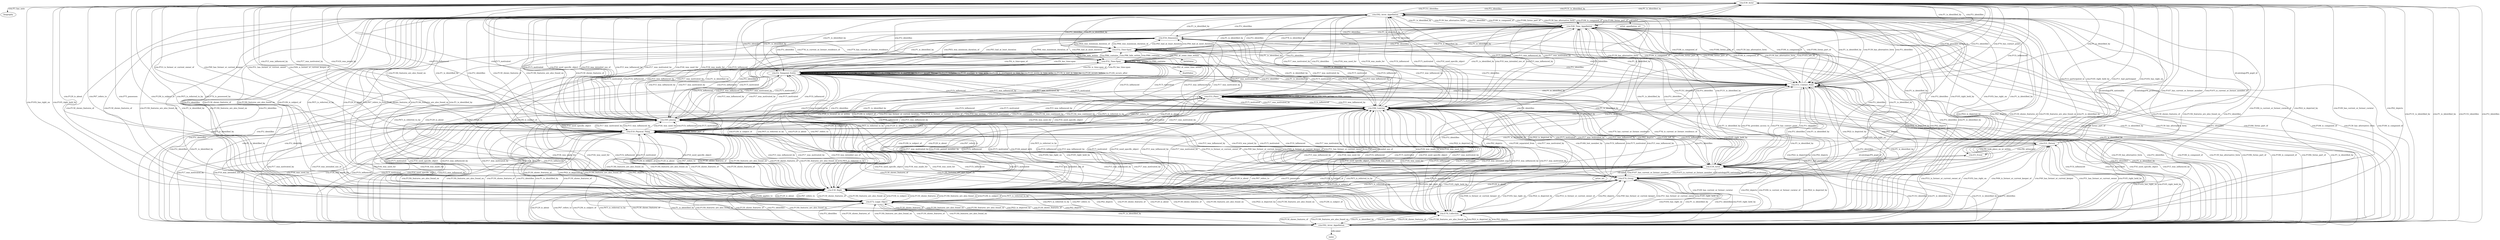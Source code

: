 digraph {
  biography [type=attribute_name,label=biography]
  "crm:E39_Actor1" [type=class_uri,label="crm:E39_Actor"]
  artist_uri [type=attribute_name,label=artist_uri]
  "crm:E39_Actor2" [type=class_uri,label="crm:E39_Actor"]
  birthValue [type=attribute_name,label=birthValue]
  "crm:E52_Time-Span1" [type=class_uri,label="crm:E52_Time-Span"]
  deathValue [type=attribute_name,label=deathValue]
  "crm:E52_Time-Span2" [type=class_uri,label="crm:E52_Time-Span"]
  artist_appellation_uri [type=attribute_name,label=artist_appellation_uri]
  "crm:E82_Actor_Appellation1" [type=class_uri,label="crm:E82_Actor_Appellation"]
  name [type=attribute_name,label=name]
  "crm:E82_Actor_Appellation2" [type=class_uri,label="crm:E82_Actor_Appellation"]
  "crm:E78_Collection" [type=class_uri,label="crm:E78_Collection"]
  "crm:E30_Right" [type=class_uri,label="crm:E30_Right"]
  "crm:E72_Legal_Object" [type=class_uri,label="crm:E72_Legal_Object"]
  "crm:E74_Group" [type=class_uri,label="crm:E74_Group"]
  "crm:E18_Physical_Thing" [type=class_uri,label="crm:E18_Physical_Thing"]
  "crm:E5_Event" [type=class_uri,label="crm:E5_Event"]
  "crm:E53_Place" [type=class_uri,label="crm:E53_Place"]
  "crm:E85_Joining" [type=class_uri,label="crm:E85_Joining"]
  "crm:E86_Leaving" [type=class_uri,label="crm:E86_Leaving"]
  "crm:E51_Contact_Point" [type=class_uri,label="crm:E51_Contact_Point"]
  "crm:E21_Person" [type=class_uri,label="crm:E21_Person"]
  "crm:E2_Temporal_Entity" [type=class_uri,label="crm:E2_Temporal_Entity"]
  "crm:E54_Dimension" [type=class_uri,label="crm:E54_Dimension"]
  "crm:E49_Time_Appellation" [type=class_uri,label="crm:E49_Time_Appellation"]
  "crm:E39_Actor1" -> biography [label="crm:P3_has_note",type=st_property_uri]
  "crm:E39_Actor2" -> artist_uri [label="rdf:label",type=st_property_uri]
  "crm:E52_Time-Span1" -> birthValue [label="crm:P82_at_some_time_within",type=st_property_uri]
  "crm:E52_Time-Span2" -> deathValue [label="crm:P82_at_some_time_within",type=st_property_uri]
  "crm:E82_Actor_Appellation1" -> artist_appellation_uri [label="rdf:label",type=st_property_uri]
  "crm:E82_Actor_Appellation2" -> name [label="rdfs:label",type=st_property_uri]
  "crm:E39_Actor1" -> "crm:E82_Actor_Appellation1" [label="crm:P131_is_identified_by",type=direct_property_uri]
  "crm:E39_Actor1" -> "crm:E82_Actor_Appellation2" [label="crm:P131_is_identified_by",type=direct_property_uri]
  "crm:E39_Actor2" -> "crm:E82_Actor_Appellation1" [label="crm:P131_is_identified_by",type=direct_property_uri]
  "crm:E39_Actor2" -> "crm:E82_Actor_Appellation2" [label="crm:P131_is_identified_by",type=direct_property_uri]
  "crm:E82_Actor_Appellation1" -> "crm:E39_Actor1" [label="crm:P131i_identifies",type=direct_property_uri]
  "crm:E82_Actor_Appellation1" -> "crm:E39_Actor2" [label="crm:P131i_identifies",type=direct_property_uri]
  "crm:E82_Actor_Appellation2" -> "crm:E39_Actor1" [label="crm:P131i_identifies",type=direct_property_uri]
  "crm:E82_Actor_Appellation2" -> "crm:E39_Actor2" [label="crm:P131i_identifies",type=direct_property_uri]
  "crm:E39_Actor1" -> "crm:E78_Collection" [label="crm:P109i_is_current_or_former_curator_of",type=direct_property_uri]
  "crm:E39_Actor2" -> "crm:E78_Collection" [label="crm:P109i_is_current_or_former_curator_of",type=direct_property_uri]
  "crm:E78_Collection" -> "crm:E39_Actor1" [label="crm:P109_has_current_or_former_curator",type=direct_property_uri]
  "crm:E78_Collection" -> "crm:E39_Actor2" [label="crm:P109_has_current_or_former_curator",type=direct_property_uri]
  "crm:E39_Actor1" -> "crm:E30_Right" [label="crm:P75_possesses",type=direct_property_uri]
  "crm:E39_Actor2" -> "crm:E30_Right" [label="crm:P75_possesses",type=direct_property_uri]
  "crm:E30_Right" -> "crm:E39_Actor1" [label="crm:P75i_is_possessed_by",type=direct_property_uri]
  "crm:E30_Right" -> "crm:E39_Actor2" [label="crm:P75i_is_possessed_by",type=direct_property_uri]
  "crm:E39_Actor1" -> "crm:E72_Legal_Object" [label="crm:P105i_has_right_on",type=direct_property_uri]
  "crm:E39_Actor2" -> "crm:E72_Legal_Object" [label="crm:P105i_has_right_on",type=direct_property_uri]
  "crm:E72_Legal_Object" -> "crm:E39_Actor1" [label="crm:P105_right_held_by",type=direct_property_uri]
  "crm:E72_Legal_Object" -> "crm:E39_Actor2" [label="crm:P105_right_held_by",type=direct_property_uri]
  "crm:E39_Actor1" -> "crm:E74_Group" [label="crm:P107i_is_current_or_former_member_of",type=direct_property_uri]
  "crm:E39_Actor2" -> "crm:E74_Group" [label="crm:P107i_is_current_or_former_member_of",type=direct_property_uri]
  "crm:E39_Actor1" -> "crm:E74_Group" [label="id:ontology/PX_nationality",type=direct_property_uri]
  "crm:E39_Actor2" -> "crm:E74_Group" [label="id:ontology/PX_nationality",type=direct_property_uri]
  "crm:E39_Actor1" -> "crm:E74_Group" [label="id:ontology/PX_profession",type=direct_property_uri]
  "crm:E39_Actor2" -> "crm:E74_Group" [label="id:ontology/PX_profession",type=direct_property_uri]
  "crm:E74_Group" -> "crm:E39_Actor1" [label="crm:P107_has_current_or_former_member",type=direct_property_uri]
  "crm:E74_Group" -> "crm:E39_Actor2" [label="crm:P107_has_current_or_former_member",type=direct_property_uri]
  "crm:E39_Actor1" -> "crm:E18_Physical_Thing" [label="crm:P49i_is_former_or_current_keeper_of",type=direct_property_uri]
  "crm:E39_Actor2" -> "crm:E18_Physical_Thing" [label="crm:P49i_is_former_or_current_keeper_of",type=direct_property_uri]
  "crm:E39_Actor1" -> "crm:E18_Physical_Thing" [label="crm:P51i_is_former_or_current_owner_of",type=direct_property_uri]
  "crm:E39_Actor2" -> "crm:E18_Physical_Thing" [label="crm:P51i_is_former_or_current_owner_of",type=direct_property_uri]
  "crm:E18_Physical_Thing" -> "crm:E39_Actor1" [label="crm:P49_has_former_or_current_keeper",type=direct_property_uri]
  "crm:E18_Physical_Thing" -> "crm:E39_Actor2" [label="crm:P49_has_former_or_current_keeper",type=direct_property_uri]
  "crm:E18_Physical_Thing" -> "crm:E39_Actor1" [label="crm:P51_has_former_or_current_owner",type=direct_property_uri]
  "crm:E18_Physical_Thing" -> "crm:E39_Actor2" [label="crm:P51_has_former_or_current_owner",type=direct_property_uri]
  "crm:E39_Actor1" -> "crm:E5_Event" [label="crm:P11i_participated_in",type=direct_property_uri]
  "crm:E39_Actor2" -> "crm:E5_Event" [label="crm:P11i_participated_in",type=direct_property_uri]
  "crm:E5_Event" -> "crm:E39_Actor1" [label="crm:P11_had_participant",type=direct_property_uri]
  "crm:E5_Event" -> "crm:E39_Actor2" [label="crm:P11_had_participant",type=direct_property_uri]
  "crm:E39_Actor1" -> "crm:E53_Place" [label="crm:P74_has_current_or_former_residence",type=direct_property_uri]
  "crm:E39_Actor2" -> "crm:E53_Place" [label="crm:P74_has_current_or_former_residence",type=direct_property_uri]
  "crm:E53_Place" -> "crm:E39_Actor1" [label="crm:P74i_is_current_or_former_residence_of",type=direct_property_uri]
  "crm:E53_Place" -> "crm:E39_Actor2" [label="crm:P74i_is_current_or_former_residence_of",type=direct_property_uri]
  "crm:E39_Actor1" -> "crm:E85_Joining" [label="crm:P143i_was_joined_by",type=direct_property_uri]
  "crm:E39_Actor2" -> "crm:E85_Joining" [label="crm:P143i_was_joined_by",type=direct_property_uri]
  "crm:E39_Actor1" -> "crm:E86_Leaving" [label="crm:P145i_left_by",type=direct_property_uri]
  "crm:E39_Actor2" -> "crm:E86_Leaving" [label="crm:P145i_left_by",type=direct_property_uri]
  "crm:E39_Actor1" -> "crm:E51_Contact_Point" [label="crm:P76_has_contact_point",type=direct_property_uri]
  "crm:E39_Actor2" -> "crm:E51_Contact_Point" [label="crm:P76_has_contact_point",type=direct_property_uri]
  "crm:E51_Contact_Point" -> "crm:E39_Actor1" [label="crm:P76i_provides_access_to",type=direct_property_uri]
  "crm:E51_Contact_Point" -> "crm:E39_Actor2" [label="crm:P76i_provides_access_to",type=direct_property_uri]
  "crm:E21_Person" -> "crm:E39_Actor1" [label="id:ontology/PX_pupil_of",type=direct_property_uri]
  "crm:E21_Person" -> "crm:E39_Actor2" [label="id:ontology/PX_pupil_of",type=direct_property_uri]
  "crm:E52_Time-Span1" -> "crm:E52_Time-Span1" [label="crm:P86_falls_within",type=direct_property_uri]
  "crm:E52_Time-Span1" -> "crm:E52_Time-Span2" [label="crm:P86_falls_within",type=direct_property_uri]
  "crm:E52_Time-Span2" -> "crm:E52_Time-Span1" [label="crm:P86_falls_within",type=direct_property_uri]
  "crm:E52_Time-Span2" -> "crm:E52_Time-Span2" [label="crm:P86_falls_within",type=direct_property_uri]
  "crm:E52_Time-Span1" -> "crm:E52_Time-Span1" [label="crm:P86i_contains",type=direct_property_uri]
  "crm:E52_Time-Span1" -> "crm:E52_Time-Span2" [label="crm:P86i_contains",type=direct_property_uri]
  "crm:E52_Time-Span2" -> "crm:E52_Time-Span1" [label="crm:P86i_contains",type=direct_property_uri]
  "crm:E52_Time-Span2" -> "crm:E52_Time-Span2" [label="crm:P86i_contains",type=direct_property_uri]
  "crm:E52_Time-Span1" -> "crm:E2_Temporal_Entity" [label="crm:P4i_is_time-span_of",type=direct_property_uri]
  "crm:E52_Time-Span2" -> "crm:E2_Temporal_Entity" [label="crm:P4i_is_time-span_of",type=direct_property_uri]
  "crm:E2_Temporal_Entity" -> "crm:E52_Time-Span1" [label="crm:P4_has_time-span",type=direct_property_uri]
  "crm:E2_Temporal_Entity" -> "crm:E52_Time-Span2" [label="crm:P4_has_time-span",type=direct_property_uri]
  "crm:E52_Time-Span1" -> "crm:E54_Dimension" [label="crm:P83_had_at_least_duration",type=direct_property_uri]
  "crm:E52_Time-Span2" -> "crm:E54_Dimension" [label="crm:P83_had_at_least_duration",type=direct_property_uri]
  "crm:E52_Time-Span1" -> "crm:E54_Dimension" [label="crm:P84_had_at_most_duration",type=direct_property_uri]
  "crm:E52_Time-Span2" -> "crm:E54_Dimension" [label="crm:P84_had_at_most_duration",type=direct_property_uri]
  "crm:E54_Dimension" -> "crm:E52_Time-Span1" [label="crm:P83i_was_minimum_duration_of",type=direct_property_uri]
  "crm:E54_Dimension" -> "crm:E52_Time-Span2" [label="crm:P83i_was_minimum_duration_of",type=direct_property_uri]
  "crm:E54_Dimension" -> "crm:E52_Time-Span1" [label="crm:P84i_was_maximum_duration_of",type=direct_property_uri]
  "crm:E54_Dimension" -> "crm:E52_Time-Span2" [label="crm:P84i_was_maximum_duration_of",type=direct_property_uri]
  "crm:E52_Time-Span1" -> "crm:E49_Time_Appellation" [label="crm:P78_is_identified_by",type=direct_property_uri]
  "crm:E52_Time-Span2" -> "crm:E49_Time_Appellation" [label="crm:P78_is_identified_by",type=direct_property_uri]
  "crm:E49_Time_Appellation" -> "crm:E52_Time-Span1" [label="crm:P78i_identifies",type=direct_property_uri]
  "crm:E49_Time_Appellation" -> "crm:E52_Time-Span2" [label="crm:P78i_identifies",type=direct_property_uri]
  "crm:E30_Right" -> "crm:E72_Legal_Object" [label="crm:P104i_applies_to",type=direct_property_uri]
  "crm:E72_Legal_Object" -> "crm:E30_Right" [label="crm:P104_is_subject_to",type=direct_property_uri]
  "crm:E74_Group" -> "crm:E85_Joining" [label="crm:P144i_gained_member_by",type=direct_property_uri]
  "crm:E85_Joining" -> "crm:E74_Group" [label="crm:P144_joined_with",type=direct_property_uri]
  "crm:E74_Group" -> "crm:E86_Leaving" [label="crm:P146i_lost_member_by",type=direct_property_uri]
  "crm:E86_Leaving" -> "crm:E74_Group" [label="crm:P146_separated_from",type=direct_property_uri]
  "crm:E18_Physical_Thing" -> "crm:E18_Physical_Thing" [label="crm:P46_is_composed_of",type=direct_property_uri]
  "crm:E18_Physical_Thing" -> "crm:E18_Physical_Thing" [label="crm:P46i_forms_part_of",type=direct_property_uri]
  "crm:E18_Physical_Thing" -> "crm:E53_Place" [label="crm:P53_has_former_or_current_location",type=direct_property_uri]
  "crm:E18_Physical_Thing" -> "crm:E53_Place" [label="crm:P59_has_section",type=direct_property_uri]
  "crm:E53_Place" -> "crm:E18_Physical_Thing" [label="crm:P53i_is_former_or_current_location_of",type=direct_property_uri]
  "crm:E53_Place" -> "crm:E18_Physical_Thing" [label="crm:P59i_is_located_on_or_within",type=direct_property_uri]
  "crm:E53_Place" -> "crm:E53_Place" [label="crm:P121_overlaps_with",type=direct_property_uri]
  "crm:E53_Place" -> "crm:E53_Place" [label="crm:P122_borders_with",type=direct_property_uri]
  "crm:E53_Place" -> "crm:E53_Place" [label="crm:P88_consists_of",type=direct_property_uri]
  "crm:E53_Place" -> "crm:E53_Place" [label="crm:P88i_forms_part_of",type=direct_property_uri]
  "crm:E53_Place" -> "crm:E53_Place" [label="crm:P89_falls_within",type=direct_property_uri]
  "crm:E53_Place" -> "crm:E53_Place" [label="crm:P89i_contains",type=direct_property_uri]
  "crm:E2_Temporal_Entity" -> "crm:E2_Temporal_Entity" [label="crm:P115i_is_finished_by",type=direct_property_uri]
  "crm:E2_Temporal_Entity" -> "crm:E2_Temporal_Entity" [label="crm:P114_is_equal_in_time_to",type=direct_property_uri]
  "crm:E2_Temporal_Entity" -> "crm:E2_Temporal_Entity" [label="crm:P115_finishes",type=direct_property_uri]
  "crm:E2_Temporal_Entity" -> "crm:E2_Temporal_Entity" [label="crm:P116_starts",type=direct_property_uri]
  "crm:E2_Temporal_Entity" -> "crm:E2_Temporal_Entity" [label="crm:P116i_is_started_by",type=direct_property_uri]
  "crm:E2_Temporal_Entity" -> "crm:E2_Temporal_Entity" [label="crm:P117_occurs_during",type=direct_property_uri]
  "crm:E2_Temporal_Entity" -> "crm:E2_Temporal_Entity" [label="crm:P117i_includes",type=direct_property_uri]
  "crm:E2_Temporal_Entity" -> "crm:E2_Temporal_Entity" [label="crm:P118_overlaps_in_time_with",type=direct_property_uri]
  "crm:E2_Temporal_Entity" -> "crm:E2_Temporal_Entity" [label="crm:P118i_is_overlapped_in_time_by",type=direct_property_uri]
  "crm:E2_Temporal_Entity" -> "crm:E2_Temporal_Entity" [label="crm:P119_meets_in_time_with",type=direct_property_uri]
  "crm:E2_Temporal_Entity" -> "crm:E2_Temporal_Entity" [label="crm:P119i_is_met_in_time_by",type=direct_property_uri]
  "crm:E2_Temporal_Entity" -> "crm:E2_Temporal_Entity" [label="crm:P120_occurs_before",type=direct_property_uri]
  "crm:E2_Temporal_Entity" -> "crm:E2_Temporal_Entity" [label="crm:P120i_occurs_after",type=direct_property_uri]
  "crm:E39_Actor1" -> "crm:E82_Actor_Appellation1" [label="crm:P1_is_identified_by",type=inherited]
  "crm:E39_Actor1" -> "crm:E82_Actor_Appellation2" [label="crm:P1_is_identified_by",type=inherited]
  "crm:E39_Actor2" -> "crm:E82_Actor_Appellation1" [label="crm:P1_is_identified_by",type=inherited]
  "crm:E39_Actor2" -> "crm:E82_Actor_Appellation2" [label="crm:P1_is_identified_by",type=inherited]
  "crm:E39_Actor1" -> "crm:E78_Collection" [label="crm:P62i_is_depicted_by",type=inherited]
  "crm:E39_Actor2" -> "crm:E78_Collection" [label="crm:P62i_is_depicted_by",type=inherited]
  "crm:E39_Actor1" -> "crm:E30_Right" [label="crm:P129i_is_subject_of",type=inherited]
  "crm:E39_Actor2" -> "crm:E30_Right" [label="crm:P129i_is_subject_of",type=inherited]
  "crm:E39_Actor1" -> "crm:E30_Right" [label="crm:P67i_is_referred_to_by",type=inherited]
  "crm:E39_Actor2" -> "crm:E30_Right" [label="crm:P67i_is_referred_to_by",type=inherited]
  "crm:E39_Actor1" -> "crm:E85_Joining" [label="crm:P15i_influenced",type=inherited]
  "crm:E39_Actor2" -> "crm:E85_Joining" [label="crm:P15i_influenced",type=inherited]
  "crm:E39_Actor1" -> "crm:E85_Joining" [label="crm:P17i_motivated",type=inherited]
  "crm:E39_Actor2" -> "crm:E85_Joining" [label="crm:P17i_motivated",type=inherited]
  "crm:E39_Actor1" -> "crm:E86_Leaving" [label="crm:P15i_influenced",type=inherited]
  "crm:E39_Actor2" -> "crm:E86_Leaving" [label="crm:P15i_influenced",type=inherited]
  "crm:E39_Actor1" -> "crm:E86_Leaving" [label="crm:P17i_motivated",type=inherited]
  "crm:E39_Actor2" -> "crm:E86_Leaving" [label="crm:P17i_motivated",type=inherited]
  "crm:E39_Actor1" -> "crm:E51_Contact_Point" [label="crm:P1_is_identified_by",type=inherited]
  "crm:E39_Actor2" -> "crm:E51_Contact_Point" [label="crm:P1_is_identified_by",type=inherited]
  "crm:E39_Actor1" -> "crm:E49_Time_Appellation" [label="crm:P1_is_identified_by",type=inherited]
  "crm:E39_Actor2" -> "crm:E49_Time_Appellation" [label="crm:P1_is_identified_by",type=inherited]
  "crm:E52_Time-Span1" -> "crm:E82_Actor_Appellation1" [label="crm:P1_is_identified_by",type=inherited]
  "crm:E52_Time-Span1" -> "crm:E82_Actor_Appellation2" [label="crm:P1_is_identified_by",type=inherited]
  "crm:E52_Time-Span2" -> "crm:E82_Actor_Appellation1" [label="crm:P1_is_identified_by",type=inherited]
  "crm:E52_Time-Span2" -> "crm:E82_Actor_Appellation2" [label="crm:P1_is_identified_by",type=inherited]
  "crm:E52_Time-Span1" -> "crm:E78_Collection" [label="crm:P62i_is_depicted_by",type=inherited]
  "crm:E52_Time-Span2" -> "crm:E78_Collection" [label="crm:P62i_is_depicted_by",type=inherited]
  "crm:E52_Time-Span1" -> "crm:E30_Right" [label="crm:P129i_is_subject_of",type=inherited]
  "crm:E52_Time-Span2" -> "crm:E30_Right" [label="crm:P129i_is_subject_of",type=inherited]
  "crm:E52_Time-Span1" -> "crm:E30_Right" [label="crm:P67i_is_referred_to_by",type=inherited]
  "crm:E52_Time-Span2" -> "crm:E30_Right" [label="crm:P67i_is_referred_to_by",type=inherited]
  "crm:E52_Time-Span1" -> "crm:E85_Joining" [label="crm:P15i_influenced",type=inherited]
  "crm:E52_Time-Span2" -> "crm:E85_Joining" [label="crm:P15i_influenced",type=inherited]
  "crm:E52_Time-Span1" -> "crm:E85_Joining" [label="crm:P17i_motivated",type=inherited]
  "crm:E52_Time-Span2" -> "crm:E85_Joining" [label="crm:P17i_motivated",type=inherited]
  "crm:E52_Time-Span1" -> "crm:E86_Leaving" [label="crm:P15i_influenced",type=inherited]
  "crm:E52_Time-Span2" -> "crm:E86_Leaving" [label="crm:P15i_influenced",type=inherited]
  "crm:E52_Time-Span1" -> "crm:E86_Leaving" [label="crm:P17i_motivated",type=inherited]
  "crm:E52_Time-Span2" -> "crm:E86_Leaving" [label="crm:P17i_motivated",type=inherited]
  "crm:E52_Time-Span1" -> "crm:E51_Contact_Point" [label="crm:P1_is_identified_by",type=inherited]
  "crm:E52_Time-Span2" -> "crm:E51_Contact_Point" [label="crm:P1_is_identified_by",type=inherited]
  "crm:E52_Time-Span1" -> "crm:E49_Time_Appellation" [label="crm:P1_is_identified_by",type=inherited]
  "crm:E52_Time-Span2" -> "crm:E49_Time_Appellation" [label="crm:P1_is_identified_by",type=inherited]
  "crm:E82_Actor_Appellation1" -> "crm:E39_Actor1" [label="crm:P1i_identifies",type=inherited]
  "crm:E82_Actor_Appellation1" -> "crm:E39_Actor2" [label="crm:P1i_identifies",type=inherited]
  "crm:E82_Actor_Appellation2" -> "crm:E39_Actor1" [label="crm:P1i_identifies",type=inherited]
  "crm:E82_Actor_Appellation2" -> "crm:E39_Actor2" [label="crm:P1i_identifies",type=inherited]
  "crm:E82_Actor_Appellation1" -> "crm:E52_Time-Span1" [label="crm:P1i_identifies",type=inherited]
  "crm:E82_Actor_Appellation1" -> "crm:E52_Time-Span2" [label="crm:P1i_identifies",type=inherited]
  "crm:E82_Actor_Appellation2" -> "crm:E52_Time-Span1" [label="crm:P1i_identifies",type=inherited]
  "crm:E82_Actor_Appellation2" -> "crm:E52_Time-Span2" [label="crm:P1i_identifies",type=inherited]
  "crm:E82_Actor_Appellation1" -> "crm:E78_Collection" [label="crm:P1i_identifies",type=inherited]
  "crm:E82_Actor_Appellation2" -> "crm:E78_Collection" [label="crm:P1i_identifies",type=inherited]
  "crm:E82_Actor_Appellation1" -> "crm:E78_Collection" [label="crm:P130_shows_features_of",type=inherited]
  "crm:E82_Actor_Appellation2" -> "crm:E78_Collection" [label="crm:P130_shows_features_of",type=inherited]
  "crm:E82_Actor_Appellation1" -> "crm:E78_Collection" [label="crm:P130i_features_are_also_found_on",type=inherited]
  "crm:E82_Actor_Appellation2" -> "crm:E78_Collection" [label="crm:P130i_features_are_also_found_on",type=inherited]
  "crm:E82_Actor_Appellation1" -> "crm:E78_Collection" [label="crm:P62i_is_depicted_by",type=inherited]
  "crm:E82_Actor_Appellation2" -> "crm:E78_Collection" [label="crm:P62i_is_depicted_by",type=inherited]
  "crm:E82_Actor_Appellation1" -> "crm:E30_Right" [label="crm:P1i_identifies",type=inherited]
  "crm:E82_Actor_Appellation2" -> "crm:E30_Right" [label="crm:P1i_identifies",type=inherited]
  "crm:E82_Actor_Appellation1" -> "crm:E30_Right" [label="crm:P130_shows_features_of",type=inherited]
  "crm:E82_Actor_Appellation2" -> "crm:E30_Right" [label="crm:P130_shows_features_of",type=inherited]
  "crm:E82_Actor_Appellation1" -> "crm:E30_Right" [label="crm:P130i_features_are_also_found_on",type=inherited]
  "crm:E82_Actor_Appellation2" -> "crm:E30_Right" [label="crm:P130i_features_are_also_found_on",type=inherited]
  "crm:E82_Actor_Appellation1" -> "crm:E30_Right" [label="crm:P129i_is_subject_of",type=inherited]
  "crm:E82_Actor_Appellation2" -> "crm:E30_Right" [label="crm:P129i_is_subject_of",type=inherited]
  "crm:E82_Actor_Appellation1" -> "crm:E30_Right" [label="crm:P67i_is_referred_to_by",type=inherited]
  "crm:E82_Actor_Appellation2" -> "crm:E30_Right" [label="crm:P67i_is_referred_to_by",type=inherited]
  "crm:E82_Actor_Appellation1" -> "crm:E72_Legal_Object" [label="crm:P1i_identifies",type=inherited]
  "crm:E82_Actor_Appellation2" -> "crm:E72_Legal_Object" [label="crm:P1i_identifies",type=inherited]
  "crm:E82_Actor_Appellation1" -> "crm:E72_Legal_Object" [label="crm:P130_shows_features_of",type=inherited]
  "crm:E82_Actor_Appellation2" -> "crm:E72_Legal_Object" [label="crm:P130_shows_features_of",type=inherited]
  "crm:E82_Actor_Appellation1" -> "crm:E72_Legal_Object" [label="crm:P130i_features_are_also_found_on",type=inherited]
  "crm:E82_Actor_Appellation2" -> "crm:E72_Legal_Object" [label="crm:P130i_features_are_also_found_on",type=inherited]
  "crm:E82_Actor_Appellation1" -> "crm:E74_Group" [label="crm:P1i_identifies",type=inherited]
  "crm:E82_Actor_Appellation2" -> "crm:E74_Group" [label="crm:P1i_identifies",type=inherited]
  "crm:E82_Actor_Appellation1" -> "crm:E74_Group" [label="crm:P105_right_held_by",type=inherited]
  "crm:E82_Actor_Appellation2" -> "crm:E74_Group" [label="crm:P105_right_held_by",type=inherited]
  "crm:E82_Actor_Appellation1" -> "crm:E18_Physical_Thing" [label="crm:P1i_identifies",type=inherited]
  "crm:E82_Actor_Appellation2" -> "crm:E18_Physical_Thing" [label="crm:P1i_identifies",type=inherited]
  "crm:E82_Actor_Appellation1" -> "crm:E18_Physical_Thing" [label="crm:P130_shows_features_of",type=inherited]
  "crm:E82_Actor_Appellation2" -> "crm:E18_Physical_Thing" [label="crm:P130_shows_features_of",type=inherited]
  "crm:E82_Actor_Appellation1" -> "crm:E18_Physical_Thing" [label="crm:P130i_features_are_also_found_on",type=inherited]
  "crm:E82_Actor_Appellation2" -> "crm:E18_Physical_Thing" [label="crm:P130i_features_are_also_found_on",type=inherited]
  "crm:E82_Actor_Appellation1" -> "crm:E53_Place" [label="crm:P1i_identifies",type=inherited]
  "crm:E82_Actor_Appellation2" -> "crm:E53_Place" [label="crm:P1i_identifies",type=inherited]
  "crm:E82_Actor_Appellation1" -> "crm:E85_Joining" [label="crm:P16i_was_used_for",type=inherited]
  "crm:E82_Actor_Appellation2" -> "crm:E85_Joining" [label="crm:P16i_was_used_for",type=inherited]
  "crm:E82_Actor_Appellation1" -> "crm:E85_Joining" [label="crm:P19i_was_made_for",type=inherited]
  "crm:E82_Actor_Appellation2" -> "crm:E85_Joining" [label="crm:P19i_was_made_for",type=inherited]
  "crm:E82_Actor_Appellation1" -> "crm:E85_Joining" [label="crm:P15i_influenced",type=inherited]
  "crm:E82_Actor_Appellation2" -> "crm:E85_Joining" [label="crm:P15i_influenced",type=inherited]
  "crm:E82_Actor_Appellation1" -> "crm:E85_Joining" [label="crm:P17i_motivated",type=inherited]
  "crm:E82_Actor_Appellation2" -> "crm:E85_Joining" [label="crm:P17i_motivated",type=inherited]
  "crm:E82_Actor_Appellation1" -> "crm:E86_Leaving" [label="crm:P16i_was_used_for",type=inherited]
  "crm:E82_Actor_Appellation2" -> "crm:E86_Leaving" [label="crm:P16i_was_used_for",type=inherited]
  "crm:E82_Actor_Appellation1" -> "crm:E86_Leaving" [label="crm:P19i_was_made_for",type=inherited]
  "crm:E82_Actor_Appellation2" -> "crm:E86_Leaving" [label="crm:P19i_was_made_for",type=inherited]
  "crm:E82_Actor_Appellation1" -> "crm:E86_Leaving" [label="crm:P15i_influenced",type=inherited]
  "crm:E82_Actor_Appellation2" -> "crm:E86_Leaving" [label="crm:P15i_influenced",type=inherited]
  "crm:E82_Actor_Appellation1" -> "crm:E86_Leaving" [label="crm:P17i_motivated",type=inherited]
  "crm:E82_Actor_Appellation2" -> "crm:E86_Leaving" [label="crm:P17i_motivated",type=inherited]
  "crm:E82_Actor_Appellation1" -> "crm:E51_Contact_Point" [label="crm:P139_has_alternative_form",type=inherited]
  "crm:E82_Actor_Appellation2" -> "crm:E51_Contact_Point" [label="crm:P139_has_alternative_form",type=inherited]
  "crm:E82_Actor_Appellation1" -> "crm:E51_Contact_Point" [label="crm:P106_is_composed_of",type=inherited]
  "crm:E82_Actor_Appellation2" -> "crm:E51_Contact_Point" [label="crm:P106_is_composed_of",type=inherited]
  "crm:E82_Actor_Appellation1" -> "crm:E51_Contact_Point" [label="crm:P106i_forms_part_of",type=inherited]
  "crm:E82_Actor_Appellation2" -> "crm:E51_Contact_Point" [label="crm:P106i_forms_part_of",type=inherited]
  "crm:E82_Actor_Appellation1" -> "crm:E51_Contact_Point" [label="crm:P1_is_identified_by",type=inherited]
  "crm:E82_Actor_Appellation2" -> "crm:E51_Contact_Point" [label="crm:P1_is_identified_by",type=inherited]
  "crm:E82_Actor_Appellation1" -> "crm:E21_Person" [label="crm:P105_right_held_by",type=inherited]
  "crm:E82_Actor_Appellation2" -> "crm:E21_Person" [label="crm:P105_right_held_by",type=inherited]
  "crm:E82_Actor_Appellation1" -> "crm:E2_Temporal_Entity" [label="crm:P1i_identifies",type=inherited]
  "crm:E82_Actor_Appellation2" -> "crm:E2_Temporal_Entity" [label="crm:P1i_identifies",type=inherited]
  "crm:E82_Actor_Appellation1" -> "crm:E54_Dimension" [label="crm:P1i_identifies",type=inherited]
  "crm:E82_Actor_Appellation2" -> "crm:E54_Dimension" [label="crm:P1i_identifies",type=inherited]
  "crm:E82_Actor_Appellation1" -> "crm:E49_Time_Appellation" [label="crm:P139_has_alternative_form",type=inherited]
  "crm:E82_Actor_Appellation2" -> "crm:E49_Time_Appellation" [label="crm:P139_has_alternative_form",type=inherited]
  "crm:E82_Actor_Appellation1" -> "crm:E49_Time_Appellation" [label="crm:P106_is_composed_of",type=inherited]
  "crm:E82_Actor_Appellation2" -> "crm:E49_Time_Appellation" [label="crm:P106_is_composed_of",type=inherited]
  "crm:E82_Actor_Appellation1" -> "crm:E49_Time_Appellation" [label="crm:P106i_forms_part_of",type=inherited]
  "crm:E82_Actor_Appellation2" -> "crm:E49_Time_Appellation" [label="crm:P106i_forms_part_of",type=inherited]
  "crm:E82_Actor_Appellation1" -> "crm:E49_Time_Appellation" [label="crm:P1_is_identified_by",type=inherited]
  "crm:E82_Actor_Appellation2" -> "crm:E49_Time_Appellation" [label="crm:P1_is_identified_by",type=inherited]
  "crm:E78_Collection" -> "crm:E39_Actor1" [label="crm:P62_depicts",type=inherited]
  "crm:E78_Collection" -> "crm:E39_Actor2" [label="crm:P62_depicts",type=inherited]
  "crm:E78_Collection" -> "crm:E52_Time-Span1" [label="crm:P62_depicts",type=inherited]
  "crm:E78_Collection" -> "crm:E52_Time-Span2" [label="crm:P62_depicts",type=inherited]
  "crm:E78_Collection" -> "crm:E82_Actor_Appellation1" [label="crm:P62_depicts",type=inherited]
  "crm:E78_Collection" -> "crm:E82_Actor_Appellation2" [label="crm:P62_depicts",type=inherited]
  "crm:E78_Collection" -> "crm:E82_Actor_Appellation1" [label="crm:P130_shows_features_of",type=inherited]
  "crm:E78_Collection" -> "crm:E82_Actor_Appellation2" [label="crm:P130_shows_features_of",type=inherited]
  "crm:E78_Collection" -> "crm:E82_Actor_Appellation1" [label="crm:P130i_features_are_also_found_on",type=inherited]
  "crm:E78_Collection" -> "crm:E82_Actor_Appellation2" [label="crm:P130i_features_are_also_found_on",type=inherited]
  "crm:E78_Collection" -> "crm:E82_Actor_Appellation1" [label="crm:P1_is_identified_by",type=inherited]
  "crm:E78_Collection" -> "crm:E82_Actor_Appellation2" [label="crm:P1_is_identified_by",type=inherited]
  "crm:E78_Collection" -> "crm:E30_Right" [label="crm:P62_depicts",type=inherited]
  "crm:E78_Collection" -> "crm:E30_Right" [label="crm:P130_shows_features_of",type=inherited]
  "crm:E78_Collection" -> "crm:E30_Right" [label="crm:P130i_features_are_also_found_on",type=inherited]
  "crm:E78_Collection" -> "crm:E30_Right" [label="crm:P129i_is_subject_of",type=inherited]
  "crm:E78_Collection" -> "crm:E30_Right" [label="crm:P67i_is_referred_to_by",type=inherited]
  "crm:E78_Collection" -> "crm:E72_Legal_Object" [label="crm:P62_depicts",type=inherited]
  "crm:E78_Collection" -> "crm:E72_Legal_Object" [label="crm:P130_shows_features_of",type=inherited]
  "crm:E78_Collection" -> "crm:E72_Legal_Object" [label="crm:P130i_features_are_also_found_on",type=inherited]
  "crm:E78_Collection" -> "crm:E74_Group" [label="crm:P62_depicts",type=inherited]
  "crm:E78_Collection" -> "crm:E74_Group" [label="crm:P49_has_former_or_current_keeper",type=inherited]
  "crm:E78_Collection" -> "crm:E74_Group" [label="crm:P51_has_former_or_current_owner",type=inherited]
  "crm:E78_Collection" -> "crm:E74_Group" [label="crm:P105_right_held_by",type=inherited]
  "crm:E78_Collection" -> "crm:E18_Physical_Thing" [label="crm:P62_depicts",type=inherited]
  "crm:E78_Collection" -> "crm:E18_Physical_Thing" [label="crm:P130_shows_features_of",type=inherited]
  "crm:E78_Collection" -> "crm:E18_Physical_Thing" [label="crm:P130i_features_are_also_found_on",type=inherited]
  "crm:E78_Collection" -> "crm:E53_Place" [label="crm:P62_depicts",type=inherited]
  "crm:E78_Collection" -> "crm:E85_Joining" [label="crm:P19i_was_made_for",type=inherited]
  "crm:E78_Collection" -> "crm:E85_Joining" [label="crm:P16i_was_used_for",type=inherited]
  "crm:E78_Collection" -> "crm:E85_Joining" [label="crm:P15i_influenced",type=inherited]
  "crm:E78_Collection" -> "crm:E85_Joining" [label="crm:P17i_motivated",type=inherited]
  "crm:E78_Collection" -> "crm:E86_Leaving" [label="crm:P19i_was_made_for",type=inherited]
  "crm:E78_Collection" -> "crm:E86_Leaving" [label="crm:P16i_was_used_for",type=inherited]
  "crm:E78_Collection" -> "crm:E86_Leaving" [label="crm:P15i_influenced",type=inherited]
  "crm:E78_Collection" -> "crm:E86_Leaving" [label="crm:P17i_motivated",type=inherited]
  "crm:E78_Collection" -> "crm:E51_Contact_Point" [label="crm:P1_is_identified_by",type=inherited]
  "crm:E78_Collection" -> "crm:E21_Person" [label="crm:P49_has_former_or_current_keeper",type=inherited]
  "crm:E78_Collection" -> "crm:E21_Person" [label="crm:P51_has_former_or_current_owner",type=inherited]
  "crm:E78_Collection" -> "crm:E21_Person" [label="crm:P105_right_held_by",type=inherited]
  "crm:E78_Collection" -> "crm:E2_Temporal_Entity" [label="crm:P62_depicts",type=inherited]
  "crm:E78_Collection" -> "crm:E54_Dimension" [label="crm:P62_depicts",type=inherited]
  "crm:E78_Collection" -> "crm:E49_Time_Appellation" [label="crm:P1_is_identified_by",type=inherited]
  "crm:E30_Right" -> "crm:E39_Actor1" [label="crm:P129_is_about",type=inherited]
  "crm:E30_Right" -> "crm:E39_Actor2" [label="crm:P129_is_about",type=inherited]
  "crm:E30_Right" -> "crm:E39_Actor1" [label="crm:P67_refers_to",type=inherited]
  "crm:E30_Right" -> "crm:E39_Actor2" [label="crm:P67_refers_to",type=inherited]
  "crm:E30_Right" -> "crm:E52_Time-Span1" [label="crm:P129_is_about",type=inherited]
  "crm:E30_Right" -> "crm:E52_Time-Span2" [label="crm:P129_is_about",type=inherited]
  "crm:E30_Right" -> "crm:E52_Time-Span1" [label="crm:P67_refers_to",type=inherited]
  "crm:E30_Right" -> "crm:E52_Time-Span2" [label="crm:P67_refers_to",type=inherited]
  "crm:E30_Right" -> "crm:E82_Actor_Appellation1" [label="crm:P129_is_about",type=inherited]
  "crm:E30_Right" -> "crm:E82_Actor_Appellation2" [label="crm:P129_is_about",type=inherited]
  "crm:E30_Right" -> "crm:E82_Actor_Appellation1" [label="crm:P67_refers_to",type=inherited]
  "crm:E30_Right" -> "crm:E82_Actor_Appellation2" [label="crm:P67_refers_to",type=inherited]
  "crm:E30_Right" -> "crm:E82_Actor_Appellation1" [label="crm:P130_shows_features_of",type=inherited]
  "crm:E30_Right" -> "crm:E82_Actor_Appellation2" [label="crm:P130_shows_features_of",type=inherited]
  "crm:E30_Right" -> "crm:E82_Actor_Appellation1" [label="crm:P130i_features_are_also_found_on",type=inherited]
  "crm:E30_Right" -> "crm:E82_Actor_Appellation2" [label="crm:P130i_features_are_also_found_on",type=inherited]
  "crm:E30_Right" -> "crm:E82_Actor_Appellation1" [label="crm:P1_is_identified_by",type=inherited]
  "crm:E30_Right" -> "crm:E82_Actor_Appellation2" [label="crm:P1_is_identified_by",type=inherited]
  "crm:E30_Right" -> "crm:E78_Collection" [label="crm:P129_is_about",type=inherited]
  "crm:E30_Right" -> "crm:E78_Collection" [label="crm:P67_refers_to",type=inherited]
  "crm:E30_Right" -> "crm:E78_Collection" [label="crm:P130_shows_features_of",type=inherited]
  "crm:E30_Right" -> "crm:E78_Collection" [label="crm:P130i_features_are_also_found_on",type=inherited]
  "crm:E30_Right" -> "crm:E78_Collection" [label="crm:P62i_is_depicted_by",type=inherited]
  "crm:E30_Right" -> "crm:E72_Legal_Object" [label="crm:P129_is_about",type=inherited]
  "crm:E30_Right" -> "crm:E72_Legal_Object" [label="crm:P67_refers_to",type=inherited]
  "crm:E30_Right" -> "crm:E72_Legal_Object" [label="crm:P130_shows_features_of",type=inherited]
  "crm:E30_Right" -> "crm:E72_Legal_Object" [label="crm:P130i_features_are_also_found_on",type=inherited]
  "crm:E30_Right" -> "crm:E74_Group" [label="crm:P129_is_about",type=inherited]
  "crm:E30_Right" -> "crm:E74_Group" [label="crm:P67_refers_to",type=inherited]
  "crm:E30_Right" -> "crm:E18_Physical_Thing" [label="crm:P129_is_about",type=inherited]
  "crm:E30_Right" -> "crm:E18_Physical_Thing" [label="crm:P67_refers_to",type=inherited]
  "crm:E30_Right" -> "crm:E18_Physical_Thing" [label="crm:P130_shows_features_of",type=inherited]
  "crm:E30_Right" -> "crm:E18_Physical_Thing" [label="crm:P130i_features_are_also_found_on",type=inherited]
  "crm:E30_Right" -> "crm:E53_Place" [label="crm:P129_is_about",type=inherited]
  "crm:E30_Right" -> "crm:E53_Place" [label="crm:P67_refers_to",type=inherited]
  "crm:E30_Right" -> "crm:E85_Joining" [label="crm:P19i_was_made_for",type=inherited]
  "crm:E30_Right" -> "crm:E85_Joining" [label="crm:P16i_was_used_for",type=inherited]
  "crm:E30_Right" -> "crm:E85_Joining" [label="crm:P15i_influenced",type=inherited]
  "crm:E30_Right" -> "crm:E85_Joining" [label="crm:P17i_motivated",type=inherited]
  "crm:E30_Right" -> "crm:E86_Leaving" [label="crm:P19i_was_made_for",type=inherited]
  "crm:E30_Right" -> "crm:E86_Leaving" [label="crm:P16i_was_used_for",type=inherited]
  "crm:E30_Right" -> "crm:E86_Leaving" [label="crm:P15i_influenced",type=inherited]
  "crm:E30_Right" -> "crm:E86_Leaving" [label="crm:P17i_motivated",type=inherited]
  "crm:E30_Right" -> "crm:E51_Contact_Point" [label="crm:P1_is_identified_by",type=inherited]
  "crm:E30_Right" -> "crm:E2_Temporal_Entity" [label="crm:P129_is_about",type=inherited]
  "crm:E30_Right" -> "crm:E2_Temporal_Entity" [label="crm:P67_refers_to",type=inherited]
  "crm:E30_Right" -> "crm:E54_Dimension" [label="crm:P129_is_about",type=inherited]
  "crm:E30_Right" -> "crm:E54_Dimension" [label="crm:P67_refers_to",type=inherited]
  "crm:E30_Right" -> "crm:E49_Time_Appellation" [label="crm:P1_is_identified_by",type=inherited]
  "crm:E72_Legal_Object" -> "crm:E82_Actor_Appellation1" [label="crm:P130_shows_features_of",type=inherited]
  "crm:E72_Legal_Object" -> "crm:E82_Actor_Appellation2" [label="crm:P130_shows_features_of",type=inherited]
  "crm:E72_Legal_Object" -> "crm:E82_Actor_Appellation1" [label="crm:P130i_features_are_also_found_on",type=inherited]
  "crm:E72_Legal_Object" -> "crm:E82_Actor_Appellation2" [label="crm:P130i_features_are_also_found_on",type=inherited]
  "crm:E72_Legal_Object" -> "crm:E82_Actor_Appellation1" [label="crm:P1_is_identified_by",type=inherited]
  "crm:E72_Legal_Object" -> "crm:E82_Actor_Appellation2" [label="crm:P1_is_identified_by",type=inherited]
  "crm:E72_Legal_Object" -> "crm:E78_Collection" [label="crm:P130_shows_features_of",type=inherited]
  "crm:E72_Legal_Object" -> "crm:E78_Collection" [label="crm:P130i_features_are_also_found_on",type=inherited]
  "crm:E72_Legal_Object" -> "crm:E78_Collection" [label="crm:P62i_is_depicted_by",type=inherited]
  "crm:E72_Legal_Object" -> "crm:E30_Right" [label="crm:P130_shows_features_of",type=inherited]
  "crm:E72_Legal_Object" -> "crm:E30_Right" [label="crm:P130i_features_are_also_found_on",type=inherited]
  "crm:E72_Legal_Object" -> "crm:E30_Right" [label="crm:P129i_is_subject_of",type=inherited]
  "crm:E72_Legal_Object" -> "crm:E30_Right" [label="crm:P67i_is_referred_to_by",type=inherited]
  "crm:E72_Legal_Object" -> "crm:E18_Physical_Thing" [label="crm:P130_shows_features_of",type=inherited]
  "crm:E72_Legal_Object" -> "crm:E18_Physical_Thing" [label="crm:P130i_features_are_also_found_on",type=inherited]
  "crm:E72_Legal_Object" -> "crm:E85_Joining" [label="crm:P16i_was_used_for",type=inherited]
  "crm:E72_Legal_Object" -> "crm:E85_Joining" [label="crm:P15i_influenced",type=inherited]
  "crm:E72_Legal_Object" -> "crm:E85_Joining" [label="crm:P17i_motivated",type=inherited]
  "crm:E72_Legal_Object" -> "crm:E86_Leaving" [label="crm:P16i_was_used_for",type=inherited]
  "crm:E72_Legal_Object" -> "crm:E86_Leaving" [label="crm:P15i_influenced",type=inherited]
  "crm:E72_Legal_Object" -> "crm:E86_Leaving" [label="crm:P17i_motivated",type=inherited]
  "crm:E72_Legal_Object" -> "crm:E51_Contact_Point" [label="crm:P1_is_identified_by",type=inherited]
  "crm:E72_Legal_Object" -> "crm:E49_Time_Appellation" [label="crm:P1_is_identified_by",type=inherited]
  "crm:E74_Group" -> "crm:E82_Actor_Appellation1" [label="crm:P105i_has_right_on",type=inherited]
  "crm:E74_Group" -> "crm:E82_Actor_Appellation2" [label="crm:P105i_has_right_on",type=inherited]
  "crm:E74_Group" -> "crm:E82_Actor_Appellation1" [label="crm:P1_is_identified_by",type=inherited]
  "crm:E74_Group" -> "crm:E82_Actor_Appellation2" [label="crm:P1_is_identified_by",type=inherited]
  "crm:E74_Group" -> "crm:E78_Collection" [label="crm:P49i_is_former_or_current_keeper_of",type=inherited]
  "crm:E74_Group" -> "crm:E78_Collection" [label="crm:P51i_is_former_or_current_owner_of",type=inherited]
  "crm:E74_Group" -> "crm:E78_Collection" [label="crm:P105i_has_right_on",type=inherited]
  "crm:E74_Group" -> "crm:E78_Collection" [label="crm:P62i_is_depicted_by",type=inherited]
  "crm:E74_Group" -> "crm:E30_Right" [label="crm:P129i_is_subject_of",type=inherited]
  "crm:E74_Group" -> "crm:E30_Right" [label="crm:P67i_is_referred_to_by",type=inherited]
  "crm:E74_Group" -> "crm:E18_Physical_Thing" [label="crm:P105i_has_right_on",type=inherited]
  "crm:E74_Group" -> "crm:E85_Joining" [label="crm:P15i_influenced",type=inherited]
  "crm:E74_Group" -> "crm:E85_Joining" [label="crm:P17i_motivated",type=inherited]
  "crm:E74_Group" -> "crm:E86_Leaving" [label="crm:P15i_influenced",type=inherited]
  "crm:E74_Group" -> "crm:E86_Leaving" [label="crm:P17i_motivated",type=inherited]
  "crm:E74_Group" -> "crm:E51_Contact_Point" [label="crm:P1_is_identified_by",type=inherited]
  "crm:E74_Group" -> "crm:E49_Time_Appellation" [label="crm:P1_is_identified_by",type=inherited]
  "crm:E18_Physical_Thing" -> "crm:E82_Actor_Appellation1" [label="crm:P130_shows_features_of",type=inherited]
  "crm:E18_Physical_Thing" -> "crm:E82_Actor_Appellation2" [label="crm:P130_shows_features_of",type=inherited]
  "crm:E18_Physical_Thing" -> "crm:E82_Actor_Appellation1" [label="crm:P130i_features_are_also_found_on",type=inherited]
  "crm:E18_Physical_Thing" -> "crm:E82_Actor_Appellation2" [label="crm:P130i_features_are_also_found_on",type=inherited]
  "crm:E18_Physical_Thing" -> "crm:E82_Actor_Appellation1" [label="crm:P1_is_identified_by",type=inherited]
  "crm:E18_Physical_Thing" -> "crm:E82_Actor_Appellation2" [label="crm:P1_is_identified_by",type=inherited]
  "crm:E18_Physical_Thing" -> "crm:E78_Collection" [label="crm:P130_shows_features_of",type=inherited]
  "crm:E18_Physical_Thing" -> "crm:E78_Collection" [label="crm:P130i_features_are_also_found_on",type=inherited]
  "crm:E18_Physical_Thing" -> "crm:E78_Collection" [label="crm:P62i_is_depicted_by",type=inherited]
  "crm:E18_Physical_Thing" -> "crm:E30_Right" [label="crm:P130_shows_features_of",type=inherited]
  "crm:E18_Physical_Thing" -> "crm:E30_Right" [label="crm:P130i_features_are_also_found_on",type=inherited]
  "crm:E18_Physical_Thing" -> "crm:E30_Right" [label="crm:P129i_is_subject_of",type=inherited]
  "crm:E18_Physical_Thing" -> "crm:E30_Right" [label="crm:P67i_is_referred_to_by",type=inherited]
  "crm:E18_Physical_Thing" -> "crm:E72_Legal_Object" [label="crm:P130_shows_features_of",type=inherited]
  "crm:E18_Physical_Thing" -> "crm:E72_Legal_Object" [label="crm:P130i_features_are_also_found_on",type=inherited]
  "crm:E18_Physical_Thing" -> "crm:E74_Group" [label="crm:P105_right_held_by",type=inherited]
  "crm:E18_Physical_Thing" -> "crm:E85_Joining" [label="crm:P16i_was_used_for",type=inherited]
  "crm:E18_Physical_Thing" -> "crm:E85_Joining" [label="crm:P15i_influenced",type=inherited]
  "crm:E18_Physical_Thing" -> "crm:E85_Joining" [label="crm:P17i_motivated",type=inherited]
  "crm:E18_Physical_Thing" -> "crm:E86_Leaving" [label="crm:P16i_was_used_for",type=inherited]
  "crm:E18_Physical_Thing" -> "crm:E86_Leaving" [label="crm:P15i_influenced",type=inherited]
  "crm:E18_Physical_Thing" -> "crm:E86_Leaving" [label="crm:P17i_motivated",type=inherited]
  "crm:E18_Physical_Thing" -> "crm:E51_Contact_Point" [label="crm:P1_is_identified_by",type=inherited]
  "crm:E18_Physical_Thing" -> "crm:E21_Person" [label="crm:P105_right_held_by",type=inherited]
  "crm:E18_Physical_Thing" -> "crm:E49_Time_Appellation" [label="crm:P1_is_identified_by",type=inherited]
  "crm:E5_Event" -> "crm:E21_Person" [label="crm:P8_took_place_on_or_within",type=inherited]
  "crm:E53_Place" -> "crm:E82_Actor_Appellation1" [label="crm:P1_is_identified_by",type=inherited]
  "crm:E53_Place" -> "crm:E82_Actor_Appellation2" [label="crm:P1_is_identified_by",type=inherited]
  "crm:E53_Place" -> "crm:E78_Collection" [label="crm:P62i_is_depicted_by",type=inherited]
  "crm:E53_Place" -> "crm:E30_Right" [label="crm:P129i_is_subject_of",type=inherited]
  "crm:E53_Place" -> "crm:E30_Right" [label="crm:P67i_is_referred_to_by",type=inherited]
  "crm:E53_Place" -> "crm:E85_Joining" [label="crm:P15i_influenced",type=inherited]
  "crm:E53_Place" -> "crm:E85_Joining" [label="crm:P17i_motivated",type=inherited]
  "crm:E53_Place" -> "crm:E86_Leaving" [label="crm:P15i_influenced",type=inherited]
  "crm:E53_Place" -> "crm:E86_Leaving" [label="crm:P17i_motivated",type=inherited]
  "crm:E53_Place" -> "crm:E51_Contact_Point" [label="crm:P1_is_identified_by",type=inherited]
  "crm:E53_Place" -> "crm:E49_Time_Appellation" [label="crm:P1_is_identified_by",type=inherited]
  "crm:E85_Joining" -> "crm:E39_Actor1" [label="crm:P15_was_influenced_by",type=inherited]
  "crm:E85_Joining" -> "crm:E39_Actor2" [label="crm:P15_was_influenced_by",type=inherited]
  "crm:E85_Joining" -> "crm:E39_Actor1" [label="crm:P17_was_motivated_by",type=inherited]
  "crm:E85_Joining" -> "crm:E39_Actor2" [label="crm:P17_was_motivated_by",type=inherited]
  "crm:E85_Joining" -> "crm:E52_Time-Span1" [label="crm:P15_was_influenced_by",type=inherited]
  "crm:E85_Joining" -> "crm:E52_Time-Span2" [label="crm:P15_was_influenced_by",type=inherited]
  "crm:E85_Joining" -> "crm:E52_Time-Span1" [label="crm:P17_was_motivated_by",type=inherited]
  "crm:E85_Joining" -> "crm:E52_Time-Span2" [label="crm:P17_was_motivated_by",type=inherited]
  "crm:E85_Joining" -> "crm:E82_Actor_Appellation1" [label="crm:P16_used_specific_object",type=inherited]
  "crm:E85_Joining" -> "crm:E82_Actor_Appellation2" [label="crm:P16_used_specific_object",type=inherited]
  "crm:E85_Joining" -> "crm:E82_Actor_Appellation1" [label="crm:P19_was_intended_use_of",type=inherited]
  "crm:E85_Joining" -> "crm:E82_Actor_Appellation2" [label="crm:P19_was_intended_use_of",type=inherited]
  "crm:E85_Joining" -> "crm:E82_Actor_Appellation1" [label="crm:P15_was_influenced_by",type=inherited]
  "crm:E85_Joining" -> "crm:E82_Actor_Appellation2" [label="crm:P15_was_influenced_by",type=inherited]
  "crm:E85_Joining" -> "crm:E82_Actor_Appellation1" [label="crm:P17_was_motivated_by",type=inherited]
  "crm:E85_Joining" -> "crm:E82_Actor_Appellation2" [label="crm:P17_was_motivated_by",type=inherited]
  "crm:E85_Joining" -> "crm:E78_Collection" [label="crm:P19_was_intended_use_of",type=inherited]
  "crm:E85_Joining" -> "crm:E78_Collection" [label="crm:P16_used_specific_object",type=inherited]
  "crm:E85_Joining" -> "crm:E78_Collection" [label="crm:P15_was_influenced_by",type=inherited]
  "crm:E85_Joining" -> "crm:E78_Collection" [label="crm:P17_was_motivated_by",type=inherited]
  "crm:E85_Joining" -> "crm:E30_Right" [label="crm:P19_was_intended_use_of",type=inherited]
  "crm:E85_Joining" -> "crm:E30_Right" [label="crm:P16_used_specific_object",type=inherited]
  "crm:E85_Joining" -> "crm:E30_Right" [label="crm:P15_was_influenced_by",type=inherited]
  "crm:E85_Joining" -> "crm:E30_Right" [label="crm:P17_was_motivated_by",type=inherited]
  "crm:E85_Joining" -> "crm:E72_Legal_Object" [label="crm:P16_used_specific_object",type=inherited]
  "crm:E85_Joining" -> "crm:E72_Legal_Object" [label="crm:P15_was_influenced_by",type=inherited]
  "crm:E85_Joining" -> "crm:E72_Legal_Object" [label="crm:P17_was_motivated_by",type=inherited]
  "crm:E85_Joining" -> "crm:E74_Group" [label="crm:P15_was_influenced_by",type=inherited]
  "crm:E85_Joining" -> "crm:E74_Group" [label="crm:P17_was_motivated_by",type=inherited]
  "crm:E85_Joining" -> "crm:E18_Physical_Thing" [label="crm:P16_used_specific_object",type=inherited]
  "crm:E85_Joining" -> "crm:E18_Physical_Thing" [label="crm:P15_was_influenced_by",type=inherited]
  "crm:E85_Joining" -> "crm:E18_Physical_Thing" [label="crm:P17_was_motivated_by",type=inherited]
  "crm:E85_Joining" -> "crm:E53_Place" [label="crm:P15_was_influenced_by",type=inherited]
  "crm:E85_Joining" -> "crm:E53_Place" [label="crm:P17_was_motivated_by",type=inherited]
  "crm:E85_Joining" -> "crm:E86_Leaving" [label="crm:P134_continued",type=inherited]
  "crm:E85_Joining" -> "crm:E86_Leaving" [label="crm:P134i_was_continued_by",type=inherited]
  "crm:E85_Joining" -> "crm:E2_Temporal_Entity" [label="crm:P15_was_influenced_by",type=inherited]
  "crm:E85_Joining" -> "crm:E2_Temporal_Entity" [label="crm:P17_was_motivated_by",type=inherited]
  "crm:E85_Joining" -> "crm:E54_Dimension" [label="crm:P15_was_influenced_by",type=inherited]
  "crm:E85_Joining" -> "crm:E54_Dimension" [label="crm:P17_was_motivated_by",type=inherited]
  "crm:E86_Leaving" -> "crm:E39_Actor1" [label="crm:P15_was_influenced_by",type=inherited]
  "crm:E86_Leaving" -> "crm:E39_Actor2" [label="crm:P15_was_influenced_by",type=inherited]
  "crm:E86_Leaving" -> "crm:E39_Actor1" [label="crm:P17_was_motivated_by",type=inherited]
  "crm:E86_Leaving" -> "crm:E39_Actor2" [label="crm:P17_was_motivated_by",type=inherited]
  "crm:E86_Leaving" -> "crm:E52_Time-Span1" [label="crm:P15_was_influenced_by",type=inherited]
  "crm:E86_Leaving" -> "crm:E52_Time-Span2" [label="crm:P15_was_influenced_by",type=inherited]
  "crm:E86_Leaving" -> "crm:E52_Time-Span1" [label="crm:P17_was_motivated_by",type=inherited]
  "crm:E86_Leaving" -> "crm:E52_Time-Span2" [label="crm:P17_was_motivated_by",type=inherited]
  "crm:E86_Leaving" -> "crm:E82_Actor_Appellation1" [label="crm:P16_used_specific_object",type=inherited]
  "crm:E86_Leaving" -> "crm:E82_Actor_Appellation2" [label="crm:P16_used_specific_object",type=inherited]
  "crm:E86_Leaving" -> "crm:E82_Actor_Appellation1" [label="crm:P19_was_intended_use_of",type=inherited]
  "crm:E86_Leaving" -> "crm:E82_Actor_Appellation2" [label="crm:P19_was_intended_use_of",type=inherited]
  "crm:E86_Leaving" -> "crm:E82_Actor_Appellation1" [label="crm:P15_was_influenced_by",type=inherited]
  "crm:E86_Leaving" -> "crm:E82_Actor_Appellation2" [label="crm:P15_was_influenced_by",type=inherited]
  "crm:E86_Leaving" -> "crm:E82_Actor_Appellation1" [label="crm:P17_was_motivated_by",type=inherited]
  "crm:E86_Leaving" -> "crm:E82_Actor_Appellation2" [label="crm:P17_was_motivated_by",type=inherited]
  "crm:E86_Leaving" -> "crm:E78_Collection" [label="crm:P19_was_intended_use_of",type=inherited]
  "crm:E86_Leaving" -> "crm:E78_Collection" [label="crm:P16_used_specific_object",type=inherited]
  "crm:E86_Leaving" -> "crm:E78_Collection" [label="crm:P15_was_influenced_by",type=inherited]
  "crm:E86_Leaving" -> "crm:E78_Collection" [label="crm:P17_was_motivated_by",type=inherited]
  "crm:E86_Leaving" -> "crm:E30_Right" [label="crm:P19_was_intended_use_of",type=inherited]
  "crm:E86_Leaving" -> "crm:E30_Right" [label="crm:P16_used_specific_object",type=inherited]
  "crm:E86_Leaving" -> "crm:E30_Right" [label="crm:P15_was_influenced_by",type=inherited]
  "crm:E86_Leaving" -> "crm:E30_Right" [label="crm:P17_was_motivated_by",type=inherited]
  "crm:E86_Leaving" -> "crm:E72_Legal_Object" [label="crm:P16_used_specific_object",type=inherited]
  "crm:E86_Leaving" -> "crm:E72_Legal_Object" [label="crm:P15_was_influenced_by",type=inherited]
  "crm:E86_Leaving" -> "crm:E72_Legal_Object" [label="crm:P17_was_motivated_by",type=inherited]
  "crm:E86_Leaving" -> "crm:E74_Group" [label="crm:P15_was_influenced_by",type=inherited]
  "crm:E86_Leaving" -> "crm:E74_Group" [label="crm:P17_was_motivated_by",type=inherited]
  "crm:E86_Leaving" -> "crm:E18_Physical_Thing" [label="crm:P16_used_specific_object",type=inherited]
  "crm:E86_Leaving" -> "crm:E18_Physical_Thing" [label="crm:P15_was_influenced_by",type=inherited]
  "crm:E86_Leaving" -> "crm:E18_Physical_Thing" [label="crm:P17_was_motivated_by",type=inherited]
  "crm:E86_Leaving" -> "crm:E53_Place" [label="crm:P15_was_influenced_by",type=inherited]
  "crm:E86_Leaving" -> "crm:E53_Place" [label="crm:P17_was_motivated_by",type=inherited]
  "crm:E86_Leaving" -> "crm:E85_Joining" [label="crm:P134_continued",type=inherited]
  "crm:E86_Leaving" -> "crm:E85_Joining" [label="crm:P134i_was_continued_by",type=inherited]
  "crm:E86_Leaving" -> "crm:E2_Temporal_Entity" [label="crm:P15_was_influenced_by",type=inherited]
  "crm:E86_Leaving" -> "crm:E2_Temporal_Entity" [label="crm:P17_was_motivated_by",type=inherited]
  "crm:E86_Leaving" -> "crm:E54_Dimension" [label="crm:P15_was_influenced_by",type=inherited]
  "crm:E86_Leaving" -> "crm:E54_Dimension" [label="crm:P17_was_motivated_by",type=inherited]
  "crm:E51_Contact_Point" -> "crm:E39_Actor1" [label="crm:P1i_identifies",type=inherited]
  "crm:E51_Contact_Point" -> "crm:E39_Actor2" [label="crm:P1i_identifies",type=inherited]
  "crm:E51_Contact_Point" -> "crm:E52_Time-Span1" [label="crm:P1i_identifies",type=inherited]
  "crm:E51_Contact_Point" -> "crm:E52_Time-Span2" [label="crm:P1i_identifies",type=inherited]
  "crm:E51_Contact_Point" -> "crm:E82_Actor_Appellation1" [label="crm:P139_has_alternative_form",type=inherited]
  "crm:E51_Contact_Point" -> "crm:E82_Actor_Appellation2" [label="crm:P139_has_alternative_form",type=inherited]
  "crm:E51_Contact_Point" -> "crm:E82_Actor_Appellation1" [label="crm:P1i_identifies",type=inherited]
  "crm:E51_Contact_Point" -> "crm:E82_Actor_Appellation2" [label="crm:P1i_identifies",type=inherited]
  "crm:E51_Contact_Point" -> "crm:E82_Actor_Appellation1" [label="crm:P106_is_composed_of",type=inherited]
  "crm:E51_Contact_Point" -> "crm:E82_Actor_Appellation2" [label="crm:P106_is_composed_of",type=inherited]
  "crm:E51_Contact_Point" -> "crm:E82_Actor_Appellation1" [label="crm:P106i_forms_part_of",type=inherited]
  "crm:E51_Contact_Point" -> "crm:E82_Actor_Appellation2" [label="crm:P106i_forms_part_of",type=inherited]
  "crm:E51_Contact_Point" -> "crm:E78_Collection" [label="crm:P1i_identifies",type=inherited]
  "crm:E51_Contact_Point" -> "crm:E30_Right" [label="crm:P1i_identifies",type=inherited]
  "crm:E51_Contact_Point" -> "crm:E72_Legal_Object" [label="crm:P1i_identifies",type=inherited]
  "crm:E51_Contact_Point" -> "crm:E74_Group" [label="crm:P1i_identifies",type=inherited]
  "crm:E51_Contact_Point" -> "crm:E18_Physical_Thing" [label="crm:P1i_identifies",type=inherited]
  "crm:E51_Contact_Point" -> "crm:E53_Place" [label="crm:P1i_identifies",type=inherited]
  "crm:E51_Contact_Point" -> "crm:E2_Temporal_Entity" [label="crm:P1i_identifies",type=inherited]
  "crm:E51_Contact_Point" -> "crm:E54_Dimension" [label="crm:P1i_identifies",type=inherited]
  "crm:E51_Contact_Point" -> "crm:E49_Time_Appellation" [label="crm:P139_has_alternative_form",type=inherited]
  "crm:E51_Contact_Point" -> "crm:E49_Time_Appellation" [label="crm:P106_is_composed_of",type=inherited]
  "crm:E51_Contact_Point" -> "crm:E49_Time_Appellation" [label="crm:P106i_forms_part_of",type=inherited]
  "crm:E21_Person" -> "crm:E82_Actor_Appellation1" [label="crm:P105i_has_right_on",type=inherited]
  "crm:E21_Person" -> "crm:E82_Actor_Appellation2" [label="crm:P105i_has_right_on",type=inherited]
  "crm:E21_Person" -> "crm:E78_Collection" [label="crm:P49i_is_former_or_current_keeper_of",type=inherited]
  "crm:E21_Person" -> "crm:E78_Collection" [label="crm:P51i_is_former_or_current_owner_of",type=inherited]
  "crm:E21_Person" -> "crm:E78_Collection" [label="crm:P105i_has_right_on",type=inherited]
  "crm:E21_Person" -> "crm:E18_Physical_Thing" [label="crm:P105i_has_right_on",type=inherited]
  "crm:E21_Person" -> "crm:E5_Event" [label="crm:P8i_witnessed",type=inherited]
  "crm:E2_Temporal_Entity" -> "crm:E82_Actor_Appellation1" [label="crm:P1_is_identified_by",type=inherited]
  "crm:E2_Temporal_Entity" -> "crm:E82_Actor_Appellation2" [label="crm:P1_is_identified_by",type=inherited]
  "crm:E2_Temporal_Entity" -> "crm:E78_Collection" [label="crm:P62i_is_depicted_by",type=inherited]
  "crm:E2_Temporal_Entity" -> "crm:E30_Right" [label="crm:P129i_is_subject_of",type=inherited]
  "crm:E2_Temporal_Entity" -> "crm:E30_Right" [label="crm:P67i_is_referred_to_by",type=inherited]
  "crm:E2_Temporal_Entity" -> "crm:E85_Joining" [label="crm:P15i_influenced",type=inherited]
  "crm:E2_Temporal_Entity" -> "crm:E85_Joining" [label="crm:P17i_motivated",type=inherited]
  "crm:E2_Temporal_Entity" -> "crm:E86_Leaving" [label="crm:P15i_influenced",type=inherited]
  "crm:E2_Temporal_Entity" -> "crm:E86_Leaving" [label="crm:P17i_motivated",type=inherited]
  "crm:E2_Temporal_Entity" -> "crm:E51_Contact_Point" [label="crm:P1_is_identified_by",type=inherited]
  "crm:E2_Temporal_Entity" -> "crm:E49_Time_Appellation" [label="crm:P1_is_identified_by",type=inherited]
  "crm:E54_Dimension" -> "crm:E82_Actor_Appellation1" [label="crm:P1_is_identified_by",type=inherited]
  "crm:E54_Dimension" -> "crm:E82_Actor_Appellation2" [label="crm:P1_is_identified_by",type=inherited]
  "crm:E54_Dimension" -> "crm:E78_Collection" [label="crm:P62i_is_depicted_by",type=inherited]
  "crm:E54_Dimension" -> "crm:E30_Right" [label="crm:P129i_is_subject_of",type=inherited]
  "crm:E54_Dimension" -> "crm:E30_Right" [label="crm:P67i_is_referred_to_by",type=inherited]
  "crm:E54_Dimension" -> "crm:E85_Joining" [label="crm:P15i_influenced",type=inherited]
  "crm:E54_Dimension" -> "crm:E85_Joining" [label="crm:P17i_motivated",type=inherited]
  "crm:E54_Dimension" -> "crm:E86_Leaving" [label="crm:P15i_influenced",type=inherited]
  "crm:E54_Dimension" -> "crm:E86_Leaving" [label="crm:P17i_motivated",type=inherited]
  "crm:E54_Dimension" -> "crm:E51_Contact_Point" [label="crm:P1_is_identified_by",type=inherited]
  "crm:E54_Dimension" -> "crm:E49_Time_Appellation" [label="crm:P1_is_identified_by",type=inherited]
  "crm:E49_Time_Appellation" -> "crm:E39_Actor1" [label="crm:P1i_identifies",type=inherited]
  "crm:E49_Time_Appellation" -> "crm:E39_Actor2" [label="crm:P1i_identifies",type=inherited]
  "crm:E49_Time_Appellation" -> "crm:E52_Time-Span1" [label="crm:P1i_identifies",type=inherited]
  "crm:E49_Time_Appellation" -> "crm:E52_Time-Span2" [label="crm:P1i_identifies",type=inherited]
  "crm:E49_Time_Appellation" -> "crm:E82_Actor_Appellation1" [label="crm:P139_has_alternative_form",type=inherited]
  "crm:E49_Time_Appellation" -> "crm:E82_Actor_Appellation2" [label="crm:P139_has_alternative_form",type=inherited]
  "crm:E49_Time_Appellation" -> "crm:E82_Actor_Appellation1" [label="crm:P1i_identifies",type=inherited]
  "crm:E49_Time_Appellation" -> "crm:E82_Actor_Appellation2" [label="crm:P1i_identifies",type=inherited]
  "crm:E49_Time_Appellation" -> "crm:E82_Actor_Appellation1" [label="crm:P106_is_composed_of",type=inherited]
  "crm:E49_Time_Appellation" -> "crm:E82_Actor_Appellation2" [label="crm:P106_is_composed_of",type=inherited]
  "crm:E49_Time_Appellation" -> "crm:E82_Actor_Appellation1" [label="crm:P106i_forms_part_of",type=inherited]
  "crm:E49_Time_Appellation" -> "crm:E82_Actor_Appellation2" [label="crm:P106i_forms_part_of",type=inherited]
  "crm:E49_Time_Appellation" -> "crm:E78_Collection" [label="crm:P1i_identifies",type=inherited]
  "crm:E49_Time_Appellation" -> "crm:E30_Right" [label="crm:P1i_identifies",type=inherited]
  "crm:E49_Time_Appellation" -> "crm:E72_Legal_Object" [label="crm:P1i_identifies",type=inherited]
  "crm:E49_Time_Appellation" -> "crm:E74_Group" [label="crm:P1i_identifies",type=inherited]
  "crm:E49_Time_Appellation" -> "crm:E18_Physical_Thing" [label="crm:P1i_identifies",type=inherited]
  "crm:E49_Time_Appellation" -> "crm:E53_Place" [label="crm:P1i_identifies",type=inherited]
  "crm:E49_Time_Appellation" -> "crm:E51_Contact_Point" [label="crm:P139_has_alternative_form",type=inherited]
  "crm:E49_Time_Appellation" -> "crm:E51_Contact_Point" [label="crm:P106_is_composed_of",type=inherited]
  "crm:E49_Time_Appellation" -> "crm:E51_Contact_Point" [label="crm:P106i_forms_part_of",type=inherited]
  "crm:E49_Time_Appellation" -> "crm:E2_Temporal_Entity" [label="crm:P1i_identifies",type=inherited]
  "crm:E49_Time_Appellation" -> "crm:E54_Dimension" [label="crm:P1i_identifies",type=inherited]
}
